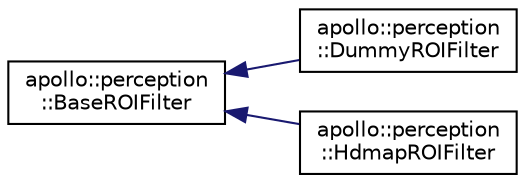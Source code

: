 digraph "Graphical Class Hierarchy"
{
  edge [fontname="Helvetica",fontsize="10",labelfontname="Helvetica",labelfontsize="10"];
  node [fontname="Helvetica",fontsize="10",shape=record];
  rankdir="LR";
  Node1 [label="apollo::perception\l::BaseROIFilter",height=0.2,width=0.4,color="black", fillcolor="white", style="filled",URL="$classapollo_1_1perception_1_1BaseROIFilter.html"];
  Node1 -> Node2 [dir="back",color="midnightblue",fontsize="10",style="solid",fontname="Helvetica"];
  Node2 [label="apollo::perception\l::DummyROIFilter",height=0.2,width=0.4,color="black", fillcolor="white", style="filled",URL="$classapollo_1_1perception_1_1DummyROIFilter.html"];
  Node1 -> Node3 [dir="back",color="midnightblue",fontsize="10",style="solid",fontname="Helvetica"];
  Node3 [label="apollo::perception\l::HdmapROIFilter",height=0.2,width=0.4,color="black", fillcolor="white", style="filled",URL="$classapollo_1_1perception_1_1HdmapROIFilter.html",tooltip="This is ROI(Region of Interest) Filter based on HD map, which can figure out which point is in the re..."];
}
